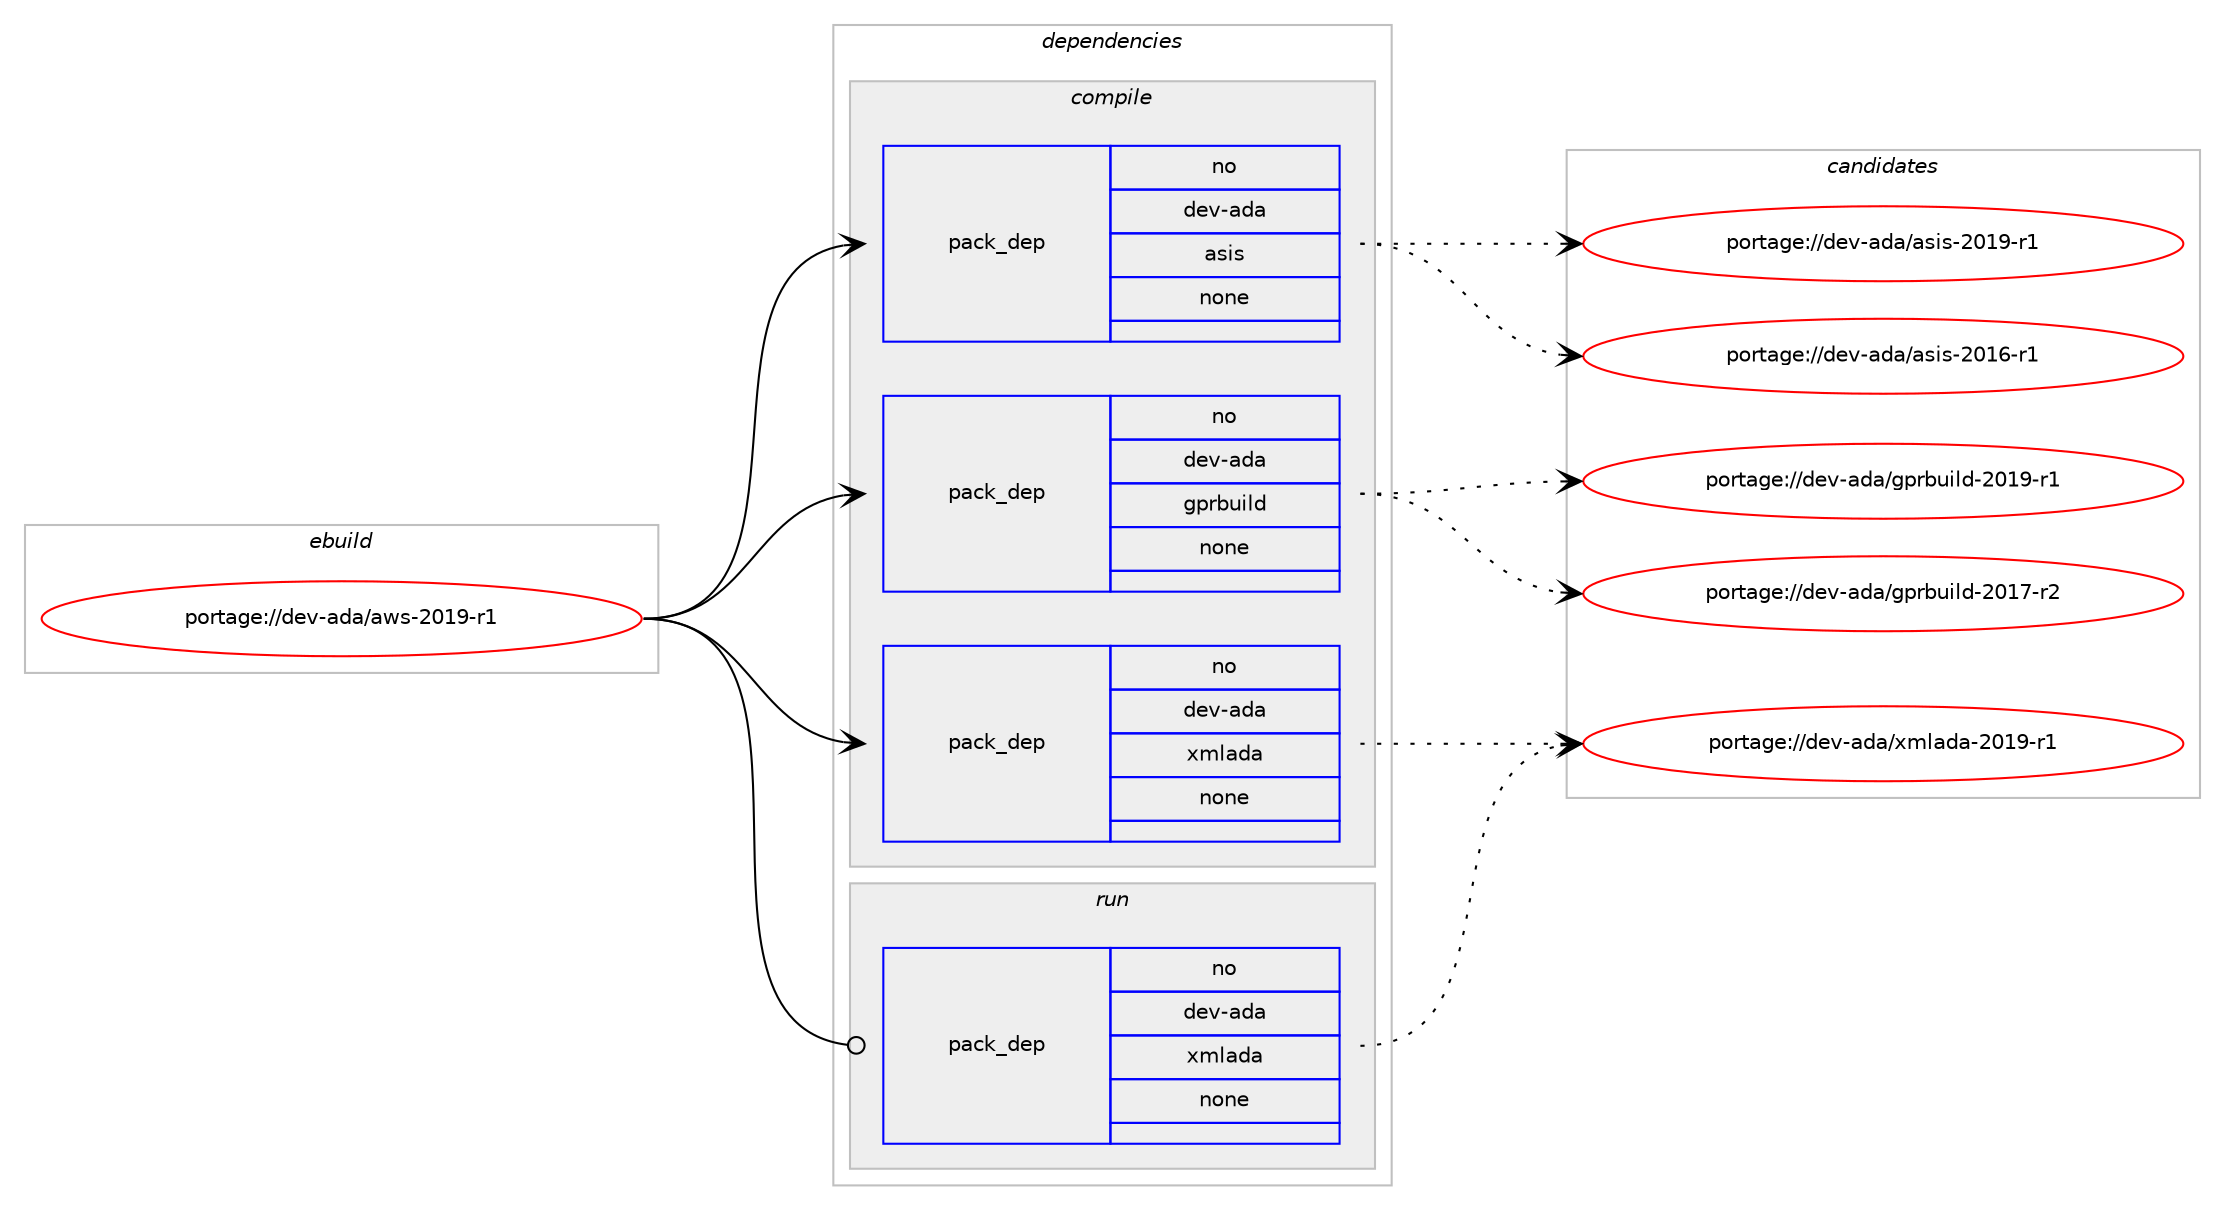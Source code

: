digraph prolog {

# *************
# Graph options
# *************

newrank=true;
concentrate=true;
compound=true;
graph [rankdir=LR,fontname=Helvetica,fontsize=10,ranksep=1.5];#, ranksep=2.5, nodesep=0.2];
edge  [arrowhead=vee];
node  [fontname=Helvetica,fontsize=10];

# **********
# The ebuild
# **********

subgraph cluster_leftcol {
color=gray;
rank=same;
label=<<i>ebuild</i>>;
id [label="portage://dev-ada/aws-2019-r1", color=red, width=4, href="../dev-ada/aws-2019-r1.svg"];
}

# ****************
# The dependencies
# ****************

subgraph cluster_midcol {
color=gray;
label=<<i>dependencies</i>>;
subgraph cluster_compile {
fillcolor="#eeeeee";
style=filled;
label=<<i>compile</i>>;
subgraph pack440585 {
dependency587064 [label=<<TABLE BORDER="0" CELLBORDER="1" CELLSPACING="0" CELLPADDING="4" WIDTH="220"><TR><TD ROWSPAN="6" CELLPADDING="30">pack_dep</TD></TR><TR><TD WIDTH="110">no</TD></TR><TR><TD>dev-ada</TD></TR><TR><TD>asis</TD></TR><TR><TD>none</TD></TR><TR><TD></TD></TR></TABLE>>, shape=none, color=blue];
}
id:e -> dependency587064:w [weight=20,style="solid",arrowhead="vee"];
subgraph pack440586 {
dependency587065 [label=<<TABLE BORDER="0" CELLBORDER="1" CELLSPACING="0" CELLPADDING="4" WIDTH="220"><TR><TD ROWSPAN="6" CELLPADDING="30">pack_dep</TD></TR><TR><TD WIDTH="110">no</TD></TR><TR><TD>dev-ada</TD></TR><TR><TD>gprbuild</TD></TR><TR><TD>none</TD></TR><TR><TD></TD></TR></TABLE>>, shape=none, color=blue];
}
id:e -> dependency587065:w [weight=20,style="solid",arrowhead="vee"];
subgraph pack440587 {
dependency587066 [label=<<TABLE BORDER="0" CELLBORDER="1" CELLSPACING="0" CELLPADDING="4" WIDTH="220"><TR><TD ROWSPAN="6" CELLPADDING="30">pack_dep</TD></TR><TR><TD WIDTH="110">no</TD></TR><TR><TD>dev-ada</TD></TR><TR><TD>xmlada</TD></TR><TR><TD>none</TD></TR><TR><TD></TD></TR></TABLE>>, shape=none, color=blue];
}
id:e -> dependency587066:w [weight=20,style="solid",arrowhead="vee"];
}
subgraph cluster_compileandrun {
fillcolor="#eeeeee";
style=filled;
label=<<i>compile and run</i>>;
}
subgraph cluster_run {
fillcolor="#eeeeee";
style=filled;
label=<<i>run</i>>;
subgraph pack440588 {
dependency587067 [label=<<TABLE BORDER="0" CELLBORDER="1" CELLSPACING="0" CELLPADDING="4" WIDTH="220"><TR><TD ROWSPAN="6" CELLPADDING="30">pack_dep</TD></TR><TR><TD WIDTH="110">no</TD></TR><TR><TD>dev-ada</TD></TR><TR><TD>xmlada</TD></TR><TR><TD>none</TD></TR><TR><TD></TD></TR></TABLE>>, shape=none, color=blue];
}
id:e -> dependency587067:w [weight=20,style="solid",arrowhead="odot"];
}
}

# **************
# The candidates
# **************

subgraph cluster_choices {
rank=same;
color=gray;
label=<<i>candidates</i>>;

subgraph choice440585 {
color=black;
nodesep=1;
choice100101118459710097479711510511545504849574511449 [label="portage://dev-ada/asis-2019-r1", color=red, width=4,href="../dev-ada/asis-2019-r1.svg"];
choice100101118459710097479711510511545504849544511449 [label="portage://dev-ada/asis-2016-r1", color=red, width=4,href="../dev-ada/asis-2016-r1.svg"];
dependency587064:e -> choice100101118459710097479711510511545504849574511449:w [style=dotted,weight="100"];
dependency587064:e -> choice100101118459710097479711510511545504849544511449:w [style=dotted,weight="100"];
}
subgraph choice440586 {
color=black;
nodesep=1;
choice100101118459710097471031121149811710510810045504849574511449 [label="portage://dev-ada/gprbuild-2019-r1", color=red, width=4,href="../dev-ada/gprbuild-2019-r1.svg"];
choice100101118459710097471031121149811710510810045504849554511450 [label="portage://dev-ada/gprbuild-2017-r2", color=red, width=4,href="../dev-ada/gprbuild-2017-r2.svg"];
dependency587065:e -> choice100101118459710097471031121149811710510810045504849574511449:w [style=dotted,weight="100"];
dependency587065:e -> choice100101118459710097471031121149811710510810045504849554511450:w [style=dotted,weight="100"];
}
subgraph choice440587 {
color=black;
nodesep=1;
choice10010111845971009747120109108971009745504849574511449 [label="portage://dev-ada/xmlada-2019-r1", color=red, width=4,href="../dev-ada/xmlada-2019-r1.svg"];
dependency587066:e -> choice10010111845971009747120109108971009745504849574511449:w [style=dotted,weight="100"];
}
subgraph choice440588 {
color=black;
nodesep=1;
choice10010111845971009747120109108971009745504849574511449 [label="portage://dev-ada/xmlada-2019-r1", color=red, width=4,href="../dev-ada/xmlada-2019-r1.svg"];
dependency587067:e -> choice10010111845971009747120109108971009745504849574511449:w [style=dotted,weight="100"];
}
}

}
